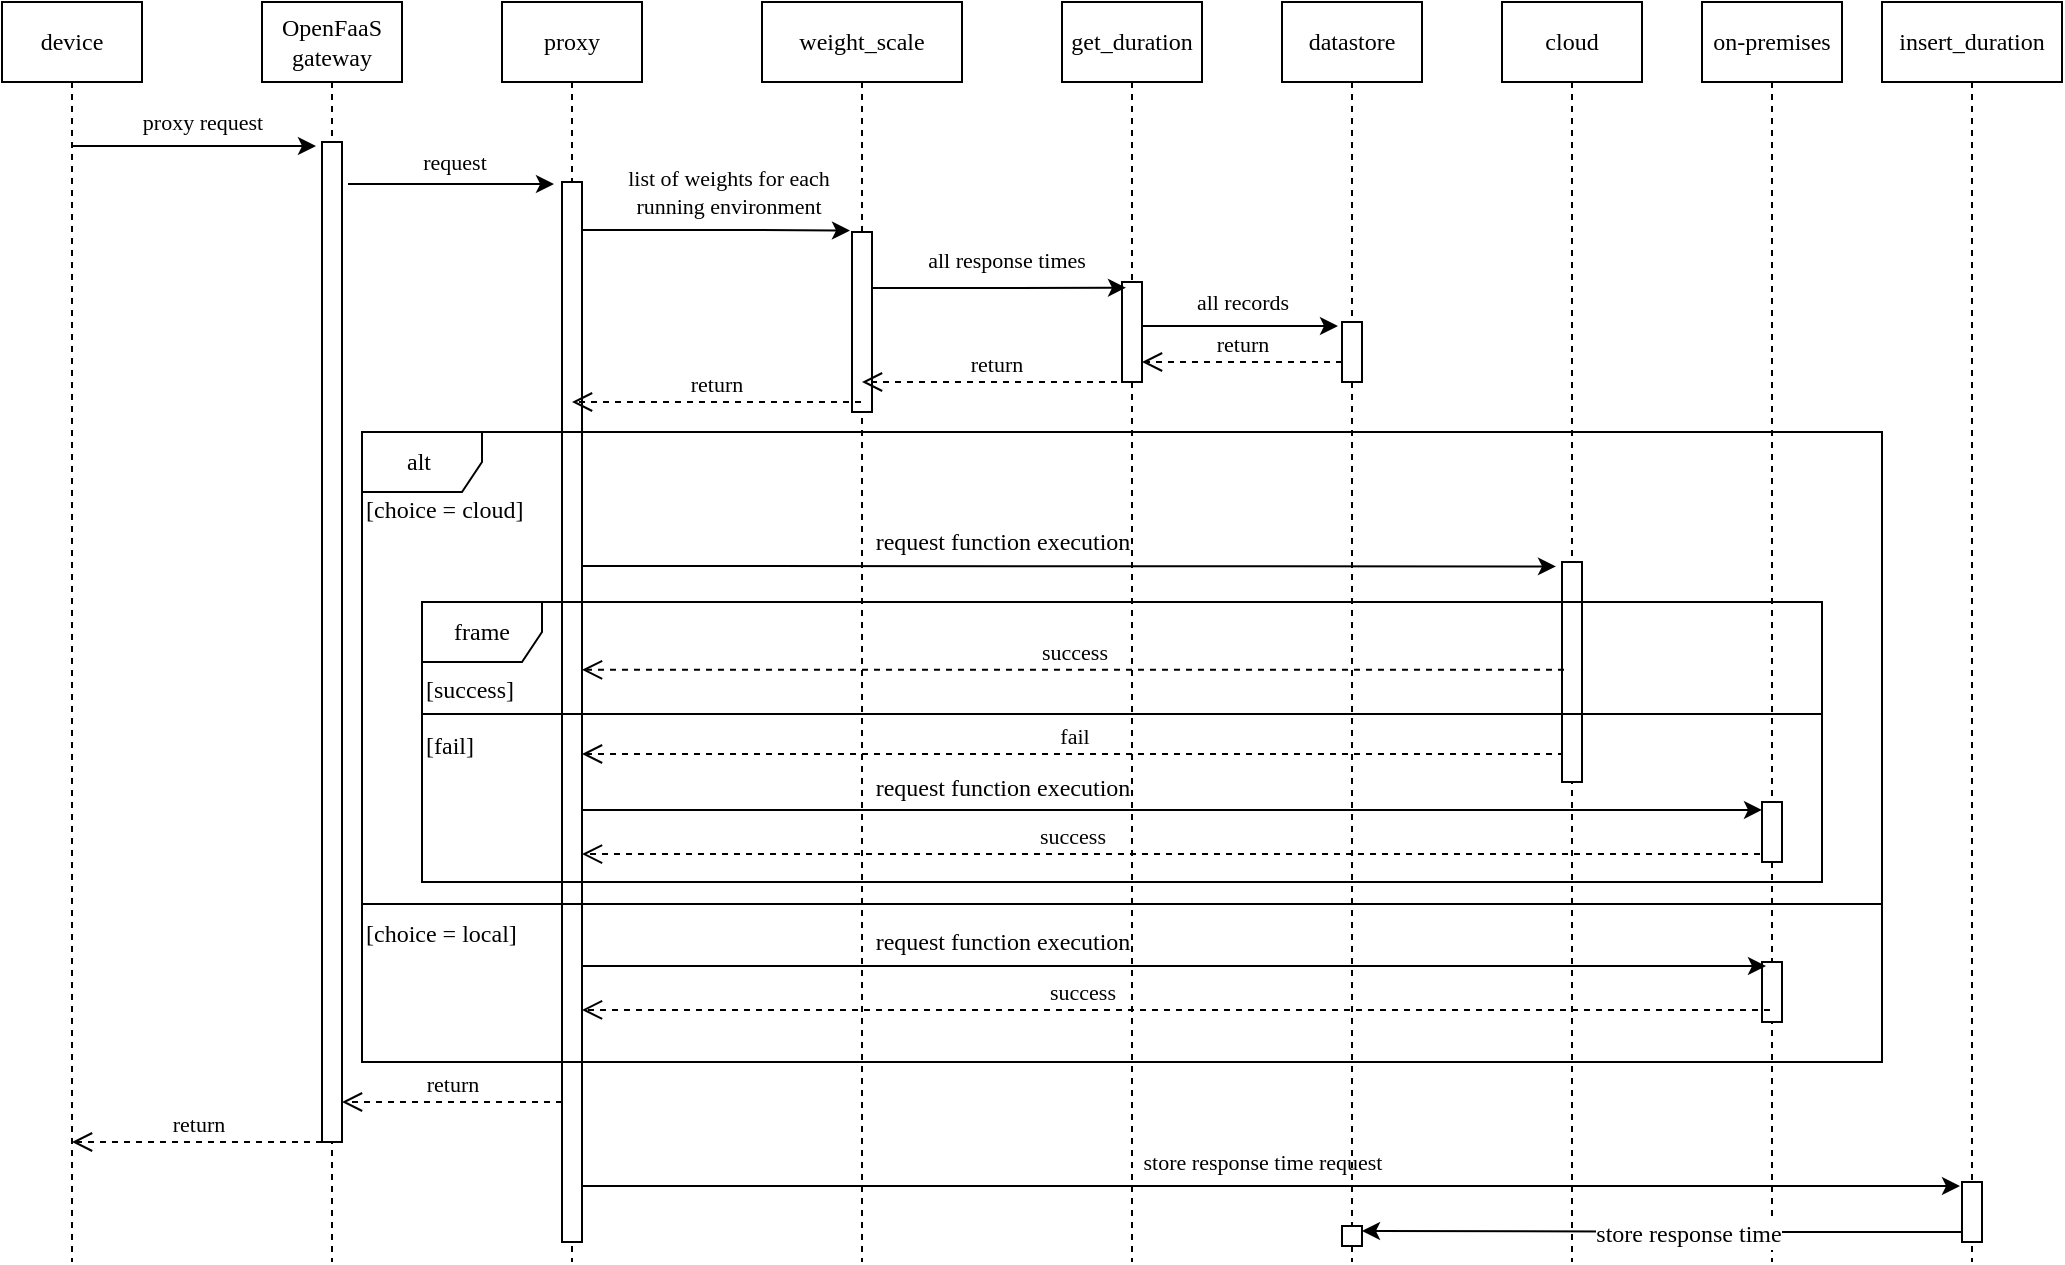 <mxfile version="12.6.5" type="device"><diagram id="uSgbkpqYQRw3sfa0SR_2" name="Page-1"><mxGraphModel dx="1422" dy="832" grid="1" gridSize="10" guides="1" tooltips="1" connect="1" arrows="1" fold="1" page="1" pageScale="1" pageWidth="850" pageHeight="1100" math="0" shadow="0"><root><mxCell id="0"/><mxCell id="1" parent="0"/><mxCell id="tFshHMLpEYTslcQkLGx1-25" value="proxy request" style="edgeStyle=orthogonalEdgeStyle;rounded=0;orthogonalLoop=1;jettySize=auto;html=1;entryX=-0.3;entryY=0.004;entryDx=0;entryDy=0;entryPerimeter=0;fontFamily=Libertine;" edge="1" parent="1" source="tFshHMLpEYTslcQkLGx1-4" target="tFshHMLpEYTslcQkLGx1-13"><mxGeometry x="0.069" y="12" relative="1" as="geometry"><Array as="points"><mxPoint x="140" y="462"/><mxPoint x="140" y="462"/></Array><mxPoint as="offset"/></mxGeometry></mxCell><mxCell id="tFshHMLpEYTslcQkLGx1-4" value="device" style="shape=umlLifeline;perimeter=lifelinePerimeter;whiteSpace=wrap;html=1;container=1;collapsible=0;recursiveResize=0;outlineConnect=0;fontFamily=Libertine;" vertex="1" parent="1"><mxGeometry x="70" y="390" width="70" height="630" as="geometry"/></mxCell><mxCell id="tFshHMLpEYTslcQkLGx1-5" value="OpenFaaS&lt;br&gt;gateway" style="shape=umlLifeline;perimeter=lifelinePerimeter;whiteSpace=wrap;html=1;container=1;collapsible=0;recursiveResize=0;outlineConnect=0;fontFamily=Libertine;" vertex="1" parent="1"><mxGeometry x="200" y="390" width="70" height="630" as="geometry"/></mxCell><mxCell id="tFshHMLpEYTslcQkLGx1-13" value="" style="html=1;points=[];perimeter=orthogonalPerimeter;fontFamily=Libertine;" vertex="1" parent="tFshHMLpEYTslcQkLGx1-5"><mxGeometry x="30" y="70" width="10" height="500" as="geometry"/></mxCell><mxCell id="tFshHMLpEYTslcQkLGx1-58" value="store response time request" style="edgeStyle=orthogonalEdgeStyle;rounded=0;orthogonalLoop=1;jettySize=auto;html=1;entryX=-0.1;entryY=0.067;entryDx=0;entryDy=0;entryPerimeter=0;fontFamily=Libertine;" edge="1" parent="1" source="tFshHMLpEYTslcQkLGx1-6" target="tFshHMLpEYTslcQkLGx1-21"><mxGeometry x="-0.005" y="12" relative="1" as="geometry"><Array as="points"><mxPoint x="560" y="982"/><mxPoint x="560" y="982"/></Array><mxPoint x="-1" as="offset"/></mxGeometry></mxCell><mxCell id="tFshHMLpEYTslcQkLGx1-6" value="proxy" style="shape=umlLifeline;perimeter=lifelinePerimeter;whiteSpace=wrap;html=1;container=1;collapsible=0;recursiveResize=0;outlineConnect=0;fontFamily=Libertine;" vertex="1" parent="1"><mxGeometry x="320" y="390" width="70" height="630" as="geometry"/></mxCell><mxCell id="tFshHMLpEYTslcQkLGx1-14" value="" style="html=1;points=[];perimeter=orthogonalPerimeter;fontFamily=Libertine;" vertex="1" parent="tFshHMLpEYTslcQkLGx1-6"><mxGeometry x="30" y="90" width="10" height="530" as="geometry"/></mxCell><mxCell id="tFshHMLpEYTslcQkLGx1-45" value="fail" style="html=1;verticalAlign=bottom;endArrow=open;dashed=1;endSize=8;exitX=0.1;exitY=0.818;exitDx=0;exitDy=0;exitPerimeter=0;fontFamily=Libertine;" edge="1" parent="tFshHMLpEYTslcQkLGx1-6"><mxGeometry relative="1" as="geometry"><mxPoint x="531" y="375.98" as="sourcePoint"/><mxPoint x="40" y="376" as="targetPoint"/></mxGeometry></mxCell><mxCell id="tFshHMLpEYTslcQkLGx1-7" value="weight_scale" style="shape=umlLifeline;perimeter=lifelinePerimeter;whiteSpace=wrap;html=1;container=1;collapsible=0;recursiveResize=0;outlineConnect=0;fontFamily=Libertine;" vertex="1" parent="1"><mxGeometry x="450" y="390" width="100" height="630" as="geometry"/></mxCell><mxCell id="tFshHMLpEYTslcQkLGx1-15" value="" style="html=1;points=[];perimeter=orthogonalPerimeter;fontFamily=Libertine;" vertex="1" parent="tFshHMLpEYTslcQkLGx1-7"><mxGeometry x="45" y="115" width="10" height="90" as="geometry"/></mxCell><mxCell id="tFshHMLpEYTslcQkLGx1-8" value="get_duration&lt;span style=&quot;color: rgba(0, 0, 0, 0); font-size: 0px; white-space: nowrap;&quot;&gt;%3CmxGraphModel%3E%3Croot%3E%3CmxCell%20id%3D%220%22%2F%3E%3CmxCell%20id%3D%221%22%20parent%3D%220%22%2F%3E%3CmxCell%20id%3D%222%22%20value%3D%22weight_scale%22%20style%3D%22shape%3DumlLifeline%3Bperimeter%3DlifelinePerimeter%3BwhiteSpace%3Dwrap%3Bhtml%3D1%3Bcontainer%3D1%3Bcollapsible%3D0%3BrecursiveResize%3D0%3BoutlineConnect%3D0%3B%22%20vertex%3D%221%22%20parent%3D%221%22%3E%3CmxGeometry%20x%3D%22590%22%20y%3D%22390%22%20width%3D%2270%22%20height%3D%22630%22%20as%3D%22geometry%22%2F%3E%3C%2FmxCell%3E%3C%2Froot%3E%3C%2FmxGraphModel%3E&lt;/span&gt;" style="shape=umlLifeline;perimeter=lifelinePerimeter;whiteSpace=wrap;html=1;container=1;collapsible=0;recursiveResize=0;outlineConnect=0;fontFamily=Libertine;" vertex="1" parent="1"><mxGeometry x="600" y="390" width="70" height="630" as="geometry"/></mxCell><mxCell id="tFshHMLpEYTslcQkLGx1-16" value="" style="html=1;points=[];perimeter=orthogonalPerimeter;fontFamily=Libertine;" vertex="1" parent="tFshHMLpEYTslcQkLGx1-8"><mxGeometry x="30" y="140" width="10" height="50" as="geometry"/></mxCell><mxCell id="tFshHMLpEYTslcQkLGx1-9" value="datastore" style="shape=umlLifeline;perimeter=lifelinePerimeter;whiteSpace=wrap;html=1;container=1;collapsible=0;recursiveResize=0;outlineConnect=0;fontFamily=Libertine;" vertex="1" parent="1"><mxGeometry x="710" y="390" width="70" height="630" as="geometry"/></mxCell><mxCell id="tFshHMLpEYTslcQkLGx1-17" value="" style="html=1;points=[];perimeter=orthogonalPerimeter;fontFamily=Libertine;" vertex="1" parent="tFshHMLpEYTslcQkLGx1-9"><mxGeometry x="30" y="160" width="10" height="30" as="geometry"/></mxCell><mxCell id="tFshHMLpEYTslcQkLGx1-22" value="" style="html=1;points=[];perimeter=orthogonalPerimeter;fontFamily=Libertine;" vertex="1" parent="tFshHMLpEYTslcQkLGx1-9"><mxGeometry x="30" y="612" width="10" height="10" as="geometry"/></mxCell><mxCell id="tFshHMLpEYTslcQkLGx1-10" value="cloud" style="shape=umlLifeline;perimeter=lifelinePerimeter;whiteSpace=wrap;html=1;container=1;collapsible=0;recursiveResize=0;outlineConnect=0;fontFamily=Libertine;" vertex="1" parent="1"><mxGeometry x="820" y="390" width="70" height="630" as="geometry"/></mxCell><mxCell id="tFshHMLpEYTslcQkLGx1-18" value="" style="html=1;points=[];perimeter=orthogonalPerimeter;fontFamily=Libertine;" vertex="1" parent="tFshHMLpEYTslcQkLGx1-10"><mxGeometry x="30" y="280" width="10" height="110" as="geometry"/></mxCell><mxCell id="tFshHMLpEYTslcQkLGx1-11" value="on-premises" style="shape=umlLifeline;perimeter=lifelinePerimeter;whiteSpace=wrap;html=1;container=1;collapsible=0;recursiveResize=0;outlineConnect=0;fontFamily=Libertine;" vertex="1" parent="1"><mxGeometry x="920" y="390" width="70" height="630" as="geometry"/></mxCell><mxCell id="tFshHMLpEYTslcQkLGx1-19" value="" style="html=1;points=[];perimeter=orthogonalPerimeter;fontFamily=Libertine;" vertex="1" parent="tFshHMLpEYTslcQkLGx1-11"><mxGeometry x="30" y="400" width="10" height="30" as="geometry"/></mxCell><mxCell id="tFshHMLpEYTslcQkLGx1-12" value="insert_duration" style="shape=umlLifeline;perimeter=ellipsePerimeter;whiteSpace=wrap;html=1;container=1;collapsible=0;recursiveResize=0;outlineConnect=0;allowArrows=1;portConstraintRotation=0;noLabel=0;resizeHeight=0;autosize=0;fontFamily=Libertine;" vertex="1" parent="1"><mxGeometry x="1010" y="390" width="90" height="630" as="geometry"/></mxCell><mxCell id="tFshHMLpEYTslcQkLGx1-20" value="" style="html=1;points=[];perimeter=orthogonalPerimeter;fontFamily=Libertine;" vertex="1" parent="1"><mxGeometry x="950" y="870" width="10" height="30" as="geometry"/></mxCell><mxCell id="tFshHMLpEYTslcQkLGx1-59" style="edgeStyle=orthogonalEdgeStyle;rounded=0;orthogonalLoop=1;jettySize=auto;html=1;entryX=1;entryY=0.25;entryDx=0;entryDy=0;entryPerimeter=0;fontFamily=Libertine;" edge="1" parent="1" source="tFshHMLpEYTslcQkLGx1-21" target="tFshHMLpEYTslcQkLGx1-22"><mxGeometry relative="1" as="geometry"><Array as="points"><mxPoint x="980" y="1005"/><mxPoint x="980" y="1005"/></Array></mxGeometry></mxCell><mxCell id="tFshHMLpEYTslcQkLGx1-60" value="store response time" style="text;html=1;align=center;verticalAlign=middle;resizable=0;points=[];labelBackgroundColor=#ffffff;fontFamily=Libertine;" vertex="1" connectable="0" parent="tFshHMLpEYTslcQkLGx1-59"><mxGeometry x="-0.087" y="1" relative="1" as="geometry"><mxPoint as="offset"/></mxGeometry></mxCell><mxCell id="tFshHMLpEYTslcQkLGx1-21" value="" style="html=1;points=[];perimeter=orthogonalPerimeter;fontFamily=Libertine;" vertex="1" parent="1"><mxGeometry x="1050" y="980" width="10" height="30" as="geometry"/></mxCell><mxCell id="tFshHMLpEYTslcQkLGx1-26" value="request" style="edgeStyle=orthogonalEdgeStyle;rounded=0;orthogonalLoop=1;jettySize=auto;html=1;exitX=1.3;exitY=0.042;exitDx=0;exitDy=0;exitPerimeter=0;entryX=-0.4;entryY=0.002;entryDx=0;entryDy=0;entryPerimeter=0;fontFamily=Libertine;" edge="1" parent="1" source="tFshHMLpEYTslcQkLGx1-13" target="tFshHMLpEYTslcQkLGx1-14"><mxGeometry x="-0.001" y="11" relative="1" as="geometry"><mxPoint x="1" as="offset"/></mxGeometry></mxCell><mxCell id="tFshHMLpEYTslcQkLGx1-27" value="list of weights for each &lt;br&gt;running environment" style="edgeStyle=orthogonalEdgeStyle;rounded=0;orthogonalLoop=1;jettySize=auto;html=1;entryX=-0.1;entryY=-0.008;entryDx=0;entryDy=0;entryPerimeter=0;fontFamily=Libertine;" edge="1" parent="1" source="tFshHMLpEYTslcQkLGx1-14" target="tFshHMLpEYTslcQkLGx1-15"><mxGeometry x="0.085" y="19" relative="1" as="geometry"><Array as="points"><mxPoint x="440" y="504"/><mxPoint x="440" y="504"/></Array><mxPoint as="offset"/></mxGeometry></mxCell><mxCell id="tFshHMLpEYTslcQkLGx1-28" value="return" style="html=1;verticalAlign=bottom;endArrow=open;dashed=1;endSize=8;fontFamily=Libertine;" edge="1" parent="1" source="tFshHMLpEYTslcQkLGx1-7" target="tFshHMLpEYTslcQkLGx1-6"><mxGeometry relative="1" as="geometry"><mxPoint x="490" y="620" as="sourcePoint"/><mxPoint x="410" y="620" as="targetPoint"/><Array as="points"><mxPoint x="440" y="590"/></Array></mxGeometry></mxCell><mxCell id="tFshHMLpEYTslcQkLGx1-29" value="return" style="html=1;verticalAlign=bottom;endArrow=open;dashed=1;endSize=8;exitX=-0.2;exitY=0.908;exitDx=0;exitDy=0;exitPerimeter=0;fontFamily=Libertine;" edge="1" parent="1"><mxGeometry relative="1" as="geometry"><mxPoint x="633.5" y="580" as="sourcePoint"/><mxPoint x="500" y="580" as="targetPoint"/></mxGeometry></mxCell><mxCell id="tFshHMLpEYTslcQkLGx1-30" value="all response times" style="edgeStyle=orthogonalEdgeStyle;rounded=0;orthogonalLoop=1;jettySize=auto;html=1;entryX=0.2;entryY=0.057;entryDx=0;entryDy=0;entryPerimeter=0;fontFamily=Libertine;" edge="1" parent="1" source="tFshHMLpEYTslcQkLGx1-15" target="tFshHMLpEYTslcQkLGx1-16"><mxGeometry x="0.061" y="14" relative="1" as="geometry"><Array as="points"><mxPoint x="540" y="533"/><mxPoint x="540" y="533"/></Array><mxPoint as="offset"/></mxGeometry></mxCell><mxCell id="tFshHMLpEYTslcQkLGx1-31" value="all records" style="edgeStyle=orthogonalEdgeStyle;rounded=0;orthogonalLoop=1;jettySize=auto;html=1;entryX=-0.2;entryY=0.067;entryDx=0;entryDy=0;entryPerimeter=0;fontFamily=Libertine;" edge="1" parent="1" source="tFshHMLpEYTslcQkLGx1-16" target="tFshHMLpEYTslcQkLGx1-17"><mxGeometry x="0.02" y="12" relative="1" as="geometry"><Array as="points"><mxPoint x="670" y="552"/><mxPoint x="670" y="552"/></Array><mxPoint as="offset"/></mxGeometry></mxCell><mxCell id="tFshHMLpEYTslcQkLGx1-32" value="return" style="html=1;verticalAlign=bottom;endArrow=open;dashed=1;endSize=8;fontFamily=Libertine;" edge="1" parent="1"><mxGeometry relative="1" as="geometry"><mxPoint x="740" y="570" as="sourcePoint"/><mxPoint x="640" y="570" as="targetPoint"/></mxGeometry></mxCell><mxCell id="tFshHMLpEYTslcQkLGx1-35" value="" style="line;strokeWidth=1;fillColor=none;align=left;verticalAlign=middle;spacingTop=-1;spacingLeft=3;spacingRight=3;rotatable=0;labelPosition=right;points=[];portConstraint=eastwest;fontFamily=Libertine;" vertex="1" parent="1"><mxGeometry x="250" y="837" width="760" height="8" as="geometry"/></mxCell><mxCell id="tFshHMLpEYTslcQkLGx1-38" style="edgeStyle=orthogonalEdgeStyle;rounded=0;orthogonalLoop=1;jettySize=auto;html=1;entryX=-0.3;entryY=0.02;entryDx=0;entryDy=0;entryPerimeter=0;fontFamily=Libertine;" edge="1" parent="1" target="tFshHMLpEYTslcQkLGx1-18"><mxGeometry relative="1" as="geometry"><mxPoint x="360" y="672" as="sourcePoint"/><Array as="points"><mxPoint x="400" y="672"/><mxPoint x="400" y="672"/></Array></mxGeometry></mxCell><mxCell id="tFshHMLpEYTslcQkLGx1-39" value="request function execution" style="text;html=1;align=center;verticalAlign=middle;resizable=0;points=[];labelBackgroundColor=#ffffff;fontFamily=Libertine;" vertex="1" connectable="0" parent="tFshHMLpEYTslcQkLGx1-38"><mxGeometry x="-0.166" y="3" relative="1" as="geometry"><mxPoint x="7" y="-9.07" as="offset"/></mxGeometry></mxCell><mxCell id="tFshHMLpEYTslcQkLGx1-41" value="success" style="html=1;verticalAlign=bottom;endArrow=open;dashed=1;endSize=8;exitX=0.1;exitY=0.49;exitDx=0;exitDy=0;exitPerimeter=0;fontFamily=Libertine;" edge="1" parent="1" source="tFshHMLpEYTslcQkLGx1-18" target="tFshHMLpEYTslcQkLGx1-14"><mxGeometry relative="1" as="geometry"><mxPoint x="850" y="740" as="sourcePoint"/><mxPoint x="770" y="740" as="targetPoint"/></mxGeometry></mxCell><mxCell id="tFshHMLpEYTslcQkLGx1-42" value="[success]" style="text;html=1;fontFamily=Libertine;" vertex="1" parent="1"><mxGeometry x="280" y="720" width="90" height="30" as="geometry"/></mxCell><mxCell id="tFshHMLpEYTslcQkLGx1-44" value="" style="line;strokeWidth=1;fillColor=none;align=left;verticalAlign=middle;spacingTop=-1;spacingLeft=3;spacingRight=3;rotatable=0;labelPosition=right;points=[];portConstraint=eastwest;fontFamily=Libertine;" vertex="1" parent="1"><mxGeometry x="280" y="742" width="700" height="8" as="geometry"/></mxCell><mxCell id="tFshHMLpEYTslcQkLGx1-46" value="[fail]" style="text;html=1;fontFamily=Libertine;" vertex="1" parent="1"><mxGeometry x="280" y="747.5" width="90" height="30" as="geometry"/></mxCell><mxCell id="tFshHMLpEYTslcQkLGx1-47" style="edgeStyle=orthogonalEdgeStyle;rounded=0;orthogonalLoop=1;jettySize=auto;html=1;entryX=0;entryY=0.133;entryDx=0;entryDy=0;entryPerimeter=0;fontFamily=Libertine;" edge="1" parent="1" source="tFshHMLpEYTslcQkLGx1-14" target="tFshHMLpEYTslcQkLGx1-19"><mxGeometry relative="1" as="geometry"><Array as="points"><mxPoint x="510" y="794"/><mxPoint x="510" y="794"/></Array></mxGeometry></mxCell><mxCell id="tFshHMLpEYTslcQkLGx1-48" value="request function execution" style="text;html=1;align=center;verticalAlign=middle;resizable=0;points=[];labelBackgroundColor=#ffffff;fontFamily=Libertine;" vertex="1" connectable="0" parent="tFshHMLpEYTslcQkLGx1-47"><mxGeometry x="-0.214" relative="1" as="geometry"><mxPoint x="-22" y="-11" as="offset"/></mxGeometry></mxCell><mxCell id="tFshHMLpEYTslcQkLGx1-49" value="success" style="html=1;verticalAlign=bottom;endArrow=open;dashed=1;endSize=8;exitX=-0.1;exitY=0.867;exitDx=0;exitDy=0;exitPerimeter=0;fontFamily=Libertine;" edge="1" parent="1" source="tFshHMLpEYTslcQkLGx1-19" target="tFshHMLpEYTslcQkLGx1-14"><mxGeometry x="0.168" relative="1" as="geometry"><mxPoint x="500" y="810" as="sourcePoint"/><mxPoint x="420" y="810" as="targetPoint"/><mxPoint as="offset"/></mxGeometry></mxCell><mxCell id="tFshHMLpEYTslcQkLGx1-53" style="edgeStyle=orthogonalEdgeStyle;rounded=0;orthogonalLoop=1;jettySize=auto;html=1;entryX=0.2;entryY=0.067;entryDx=0;entryDy=0;entryPerimeter=0;fontFamily=Libertine;" edge="1" parent="1" source="tFshHMLpEYTslcQkLGx1-14" target="tFshHMLpEYTslcQkLGx1-20"><mxGeometry relative="1" as="geometry"><Array as="points"><mxPoint x="520" y="872"/><mxPoint x="520" y="872"/></Array></mxGeometry></mxCell><mxCell id="tFshHMLpEYTslcQkLGx1-54" value="request function execution" style="text;html=1;align=center;verticalAlign=middle;resizable=0;points=[];labelBackgroundColor=#ffffff;fontFamily=Libertine;" vertex="1" connectable="0" parent="tFshHMLpEYTslcQkLGx1-53"><mxGeometry x="-0.24" y="3" relative="1" as="geometry"><mxPoint x="-15" y="-9" as="offset"/></mxGeometry></mxCell><mxCell id="tFshHMLpEYTslcQkLGx1-55" value="success" style="html=1;verticalAlign=bottom;endArrow=open;dashed=1;endSize=8;exitX=0.4;exitY=0.633;exitDx=0;exitDy=0;exitPerimeter=0;fontFamily=Libertine;" edge="1" parent="1"><mxGeometry x="0.158" relative="1" as="geometry"><mxPoint x="954" y="893.99" as="sourcePoint"/><mxPoint x="360" y="893.99" as="targetPoint"/><mxPoint as="offset"/></mxGeometry></mxCell><mxCell id="tFshHMLpEYTslcQkLGx1-56" value="return" style="html=1;verticalAlign=bottom;endArrow=open;dashed=1;endSize=8;fontFamily=Libertine;" edge="1" parent="1"><mxGeometry relative="1" as="geometry"><mxPoint x="350" y="940" as="sourcePoint"/><mxPoint x="240" y="940" as="targetPoint"/></mxGeometry></mxCell><mxCell id="tFshHMLpEYTslcQkLGx1-57" value="return" style="html=1;verticalAlign=bottom;endArrow=open;dashed=1;endSize=8;fontFamily=Libertine;" edge="1" parent="1" target="tFshHMLpEYTslcQkLGx1-4"><mxGeometry relative="1" as="geometry"><mxPoint x="230" y="960" as="sourcePoint"/><mxPoint x="120" y="960" as="targetPoint"/></mxGeometry></mxCell><mxCell id="tFshHMLpEYTslcQkLGx1-40" value="frame" style="shape=umlFrame;whiteSpace=wrap;html=1;fontFamily=Libertine;" vertex="1" parent="1"><mxGeometry x="280" y="690" width="700" height="140" as="geometry"/></mxCell><mxCell id="tFshHMLpEYTslcQkLGx1-50" value="" style="group;strokeColor=none;fillColor=none;fontFamily=Libertine;" vertex="1" connectable="0" parent="1"><mxGeometry x="250" y="605" width="760" height="315" as="geometry"/></mxCell><mxCell id="tFshHMLpEYTslcQkLGx1-52" value="" style="group;fontFamily=Libertine;" vertex="1" connectable="0" parent="tFshHMLpEYTslcQkLGx1-50"><mxGeometry width="760" height="315" as="geometry"/></mxCell><mxCell id="tFshHMLpEYTslcQkLGx1-33" value="alt&amp;nbsp;" style="shape=umlFrame;whiteSpace=wrap;html=1;fontFamily=Libertine;" vertex="1" parent="tFshHMLpEYTslcQkLGx1-52"><mxGeometry width="760" height="315" as="geometry"/></mxCell><mxCell id="tFshHMLpEYTslcQkLGx1-51" value="" style="group;fontFamily=Libertine;" vertex="1" connectable="0" parent="tFshHMLpEYTslcQkLGx1-52"><mxGeometry y="25" width="90" height="238" as="geometry"/></mxCell><mxCell id="tFshHMLpEYTslcQkLGx1-34" value="[choice = cloud]" style="text;html=1;fontFamily=Libertine;" vertex="1" parent="tFshHMLpEYTslcQkLGx1-51"><mxGeometry width="90" height="30" as="geometry"/></mxCell><mxCell id="tFshHMLpEYTslcQkLGx1-36" value="[choice = local]" style="text;html=1;fontFamily=Libertine;" vertex="1" parent="tFshHMLpEYTslcQkLGx1-52"><mxGeometry y="237" width="90" height="30" as="geometry"/></mxCell></root></mxGraphModel></diagram></mxfile>